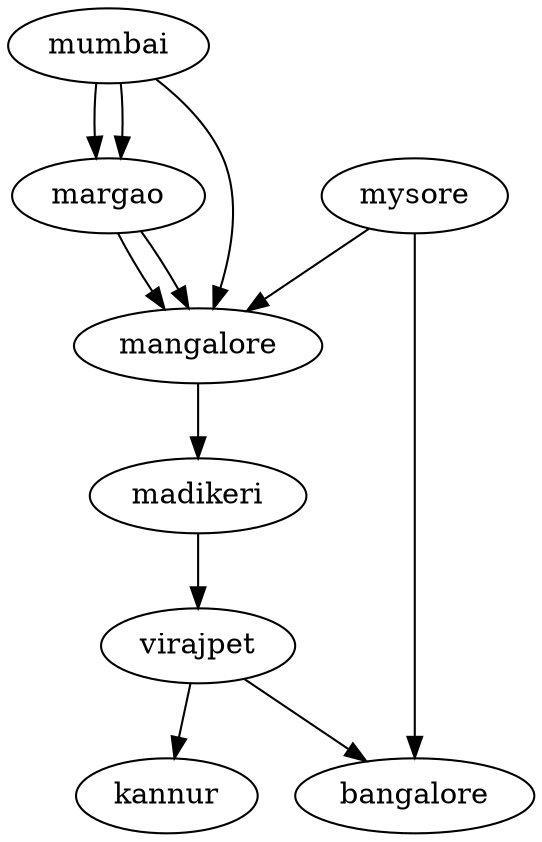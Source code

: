 digraph G {
mumbai -> margao
mumbai -> margao
mumbai -> mangalore
#
margao -> mangalore
margao -> mangalore
#
mangalore -> madikeri
#
madikeri -> virajpet
#
virajpet -> kannur
virajpet -> bangalore
#
mysore -> bangalore
mysore -> mangalore
}
